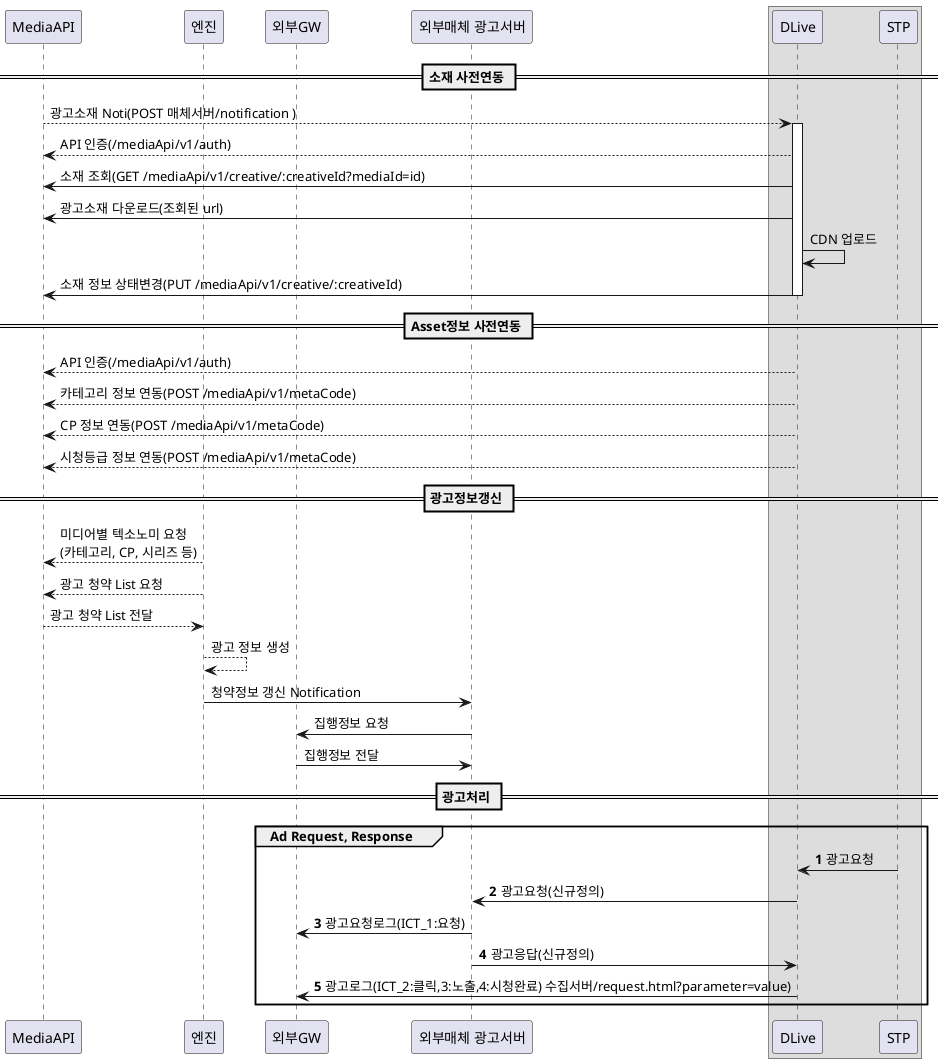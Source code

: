 @startuml

participant MediaAPI
participant 엔진
participant 외부GW
participant Shark as "외부매체 광고서버"
box
participant DLive
participant STP
end box

== 소재 사전연동 ==
MediaAPI --> DLive : 광고소재 Noti(POST 매체서버/notification )
activate DLive
DLive --> MediaAPI : API 인증(/mediaApi/v1/auth)
DLive -> MediaAPI : 소재 조회(GET /mediaApi/v1/creative/:creativeId?mediaId=id)
DLive -> MediaAPI : 광고소재 다운로드(조회된 url)
DLive -> DLive : CDN 업로드
DLive -> MediaAPI : 소재 정보 상태변경(PUT /mediaApi/v1/creative/:creativeId)
deactivate DLive

==  Asset정보 사전연동 ==
DLive --> MediaAPI : API 인증(/mediaApi/v1/auth)
DLive --> MediaAPI : 카테고리 정보 연동(POST /mediaApi/v1/metaCode)
DLive --> MediaAPI : CP 정보 연동(POST /mediaApi/v1/metaCode)
DLive --> MediaAPI : 시청등급 정보 연동(POST /mediaApi/v1/metaCode)

== 광고정보갱신 ==
엔진 --> MediaAPI : 미디어별 텍소노미 요청\n(카테고리, CP, 시리즈 등)
엔진 --> MediaAPI : 광고 청약 List 요청
MediaAPI --> 엔진 : 광고 청약 List 전달
엔진 --> 엔진 : 광고 정보 생성
엔진 -> Shark : 청약정보 갱신 Notification
Shark -> 외부GW : 집행정보 요청
외부GW -> Shark : 집행정보 전달

== 광고처리 ==
group Ad Request, Response
autonumber
STP -> DLive : 광고요청
DLive -> Shark : 광고요청(신규정의)
Shark -> 외부GW : 광고요청로그(ICT_1:요청)
Shark -> DLive : 광고응답(신규정의)
DLive -> 외부GW : 광고로그(ICT_2:클릭,3:노출,4:시청완료) 수집서버/request.html?parameter=value)
autonumber stop
end

@enduml
